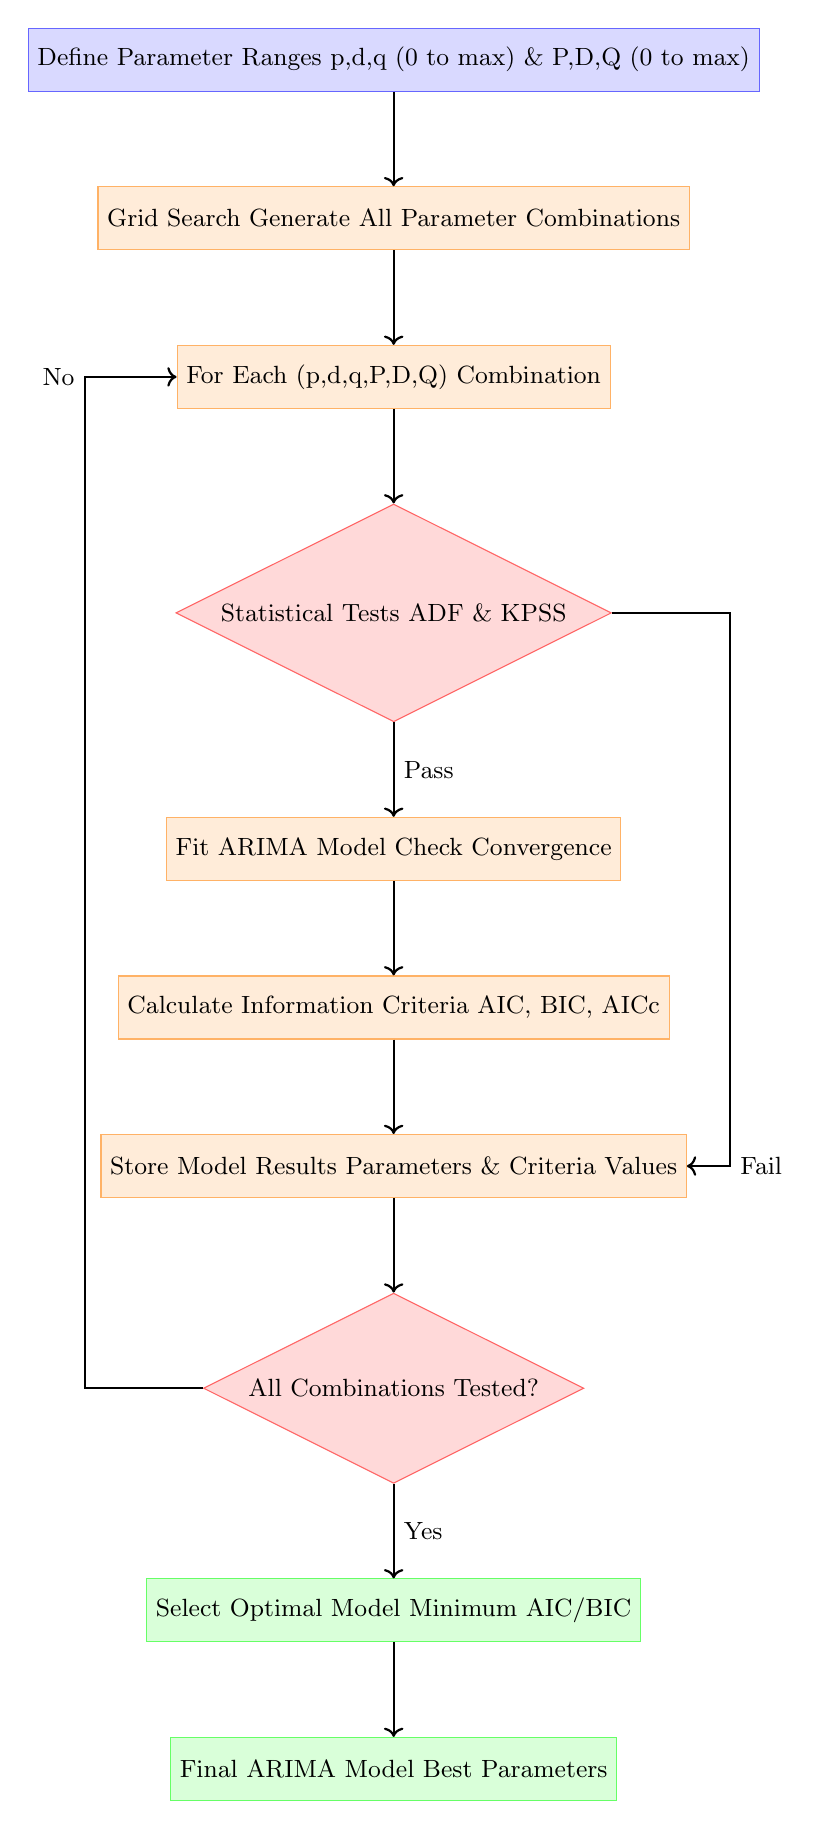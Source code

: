 
\begin{tikzpicture}[
	node distance=1.2cm,
	param/.style={rectangle, minimum width=4cm, minimum height=0.8cm, text centered, draw=blue!60, fill=blue!15, font=\small},
	process/.style={rectangle, minimum width=4cm, minimum height=0.8cm, text centered, draw=orange!60, fill=orange!15, font=\small},
	decision/.style={diamond, minimum width=3cm, minimum height=1cm, text centered, draw=red!60, fill=red!15, font=\small, aspect=2},
	result/.style={rectangle, minimum width=4cm, minimum height=0.8cm, text centered, draw=green!60, fill=green!15, font=\small},
	arrow/.style={thick,->}
	]
	
	% Start
	\node (start) [param] {Define Parameter Ranges p,d,q (0 to max) \& P,D,Q (0 to max)};
	
	% Grid search
	\node (grid) [process, below=of start] {Grid Search Generate All Parameter Combinations};
	
	% For each combination
	\node (foreach) [process, below=of grid] {For Each (p,d,q,P,D,Q) Combination};
	
	% Stationarity tests
	\node (tests) [decision, below=of foreach] {Statistical Tests ADF \& KPSS};
	
	% Fit model
	\node (fit) [process, below=of tests] {Fit ARIMA Model Check Convergence};
	
	% Calculate criteria
	\node (criteria) [process, below=of fit] {Calculate Information Criteria AIC, BIC, AICc};
	
	% Store results
	\node (store) [process, below=of criteria] {Store Model Results Parameters \& Criteria Values};
	
	% All combinations done?
	\node (done) [decision, below=of store] {All Combinations Tested?};
	
	% Select best
	\node (select) [result, below=of done] {Select Optimal Model Minimum AIC/BIC};
	
	% Final model
	\node (final) [result, below=of select] {Final ARIMA Model Best Parameters};
	
	% Arrows
	\draw [arrow] (start) -- (grid);
	\draw [arrow] (grid) -- (foreach);
	\draw [arrow] (foreach) -- (tests);
	\draw [arrow] (tests) -- node[right, font=\small] {Pass} (fit);
	\draw [arrow] (fit) -- (criteria);
	\draw [arrow] (criteria) -- (store);
	\draw [arrow] (store) -- (done);
	\draw [arrow] (done) -- node[right, font=\small] {Yes} (select);
	\draw [arrow] (select) -- (final);
	
	% Loop back arrow
	\draw [arrow] (done.west) -- ++(-1.5,0) |- node[left, font=\small] {No} (foreach.west);
	
	% Skip failed tests
	\draw [arrow] (tests.east) -- ++(1.5,0) |- node[right, font=\small] {Fail} (store.east);
	
	
	
\end{tikzpicture}
